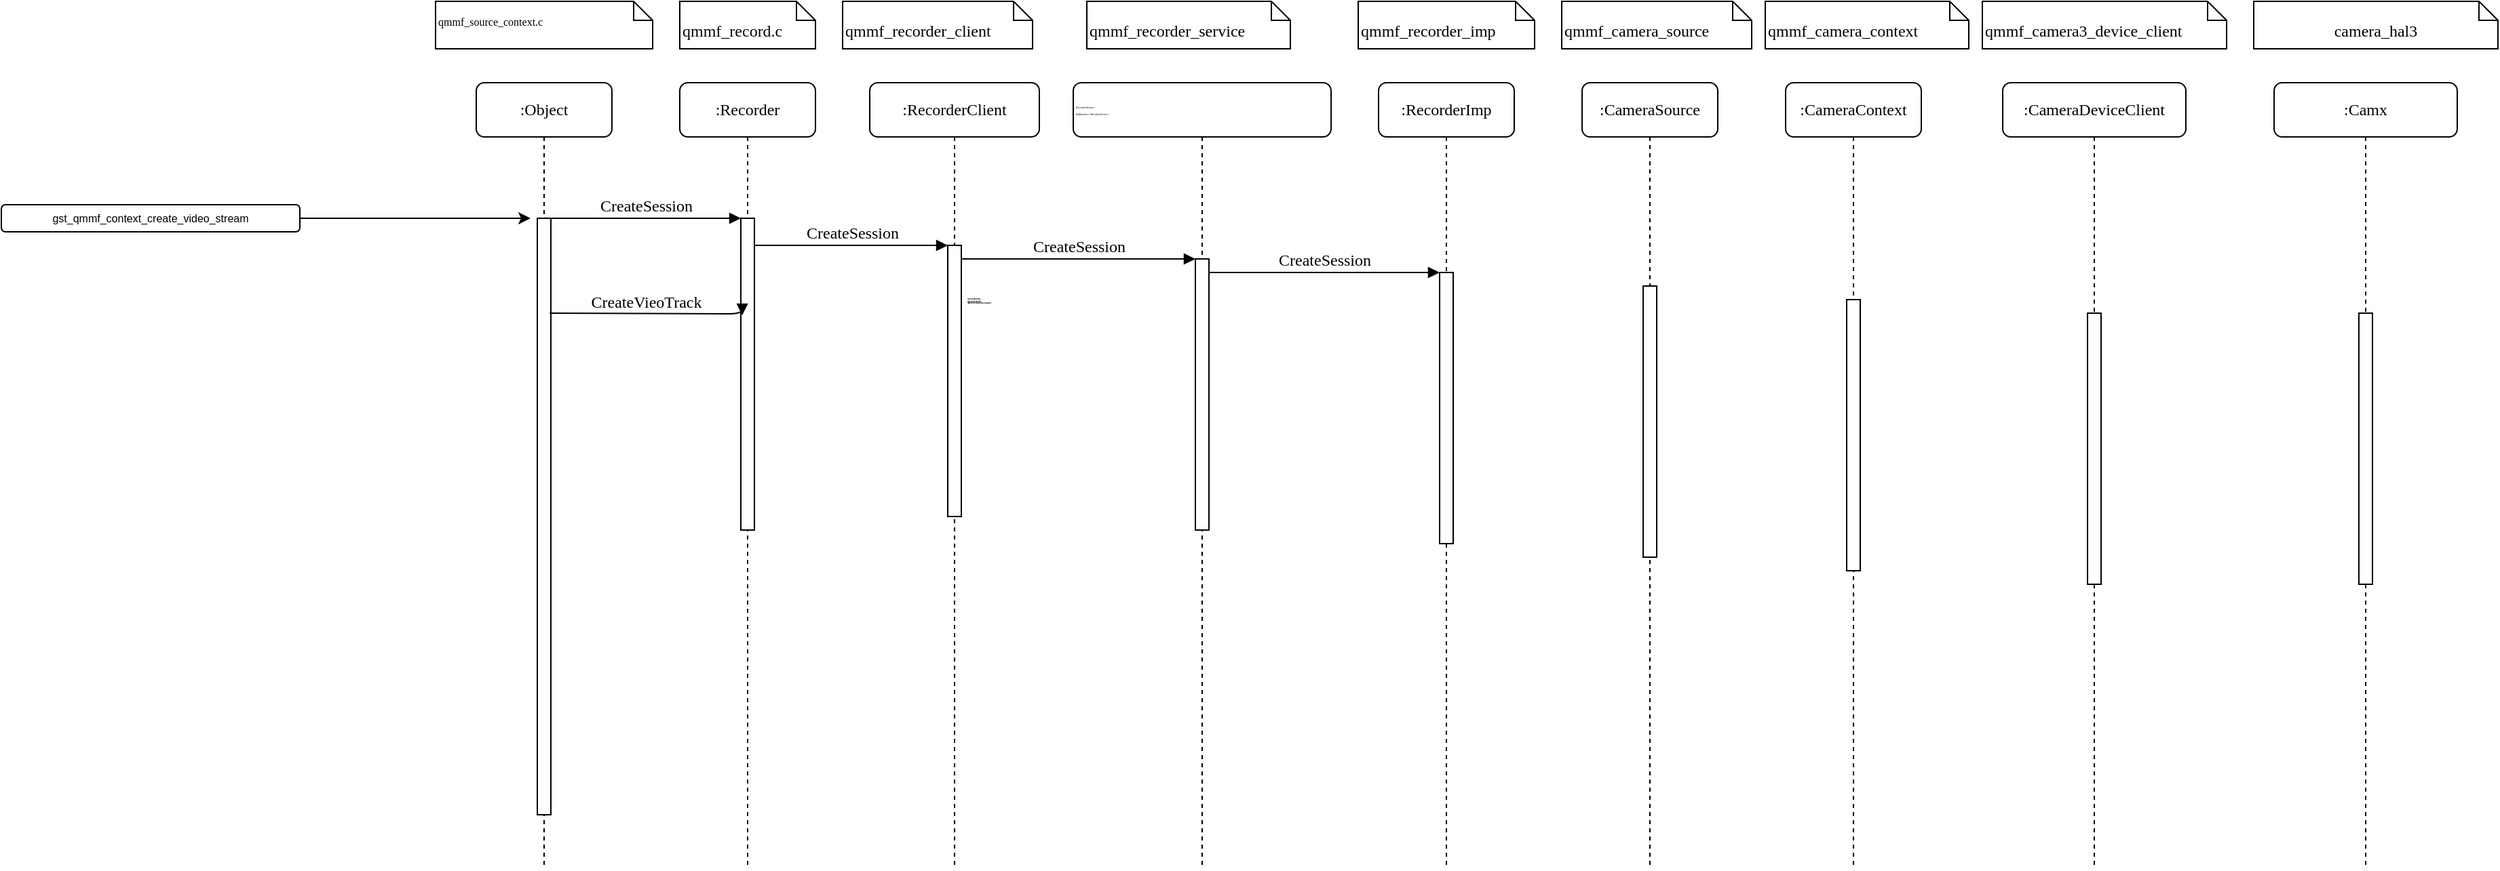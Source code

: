 <mxfile version="20.8.23" type="github">
  <diagram name="Page-1" id="13e1069c-82ec-6db2-03f1-153e76fe0fe0">
    <mxGraphModel dx="1783" dy="370" grid="1" gridSize="10" guides="1" tooltips="1" connect="1" arrows="1" fold="1" page="1" pageScale="1" pageWidth="1100" pageHeight="850" background="none" math="0" shadow="0">
      <root>
        <mxCell id="0" />
        <mxCell id="1" parent="0" />
        <mxCell id="7baba1c4bc27f4b0-2" value=":Recorder" style="shape=umlLifeline;perimeter=lifelinePerimeter;whiteSpace=wrap;html=1;container=1;collapsible=0;recursiveResize=0;outlineConnect=0;rounded=1;shadow=0;comic=0;labelBackgroundColor=none;strokeWidth=1;fontFamily=Verdana;fontSize=12;align=center;" parent="1" vertex="1">
          <mxGeometry x="-30" y="90" width="100" height="580" as="geometry" />
        </mxCell>
        <mxCell id="7baba1c4bc27f4b0-10" value="" style="html=1;points=[];perimeter=orthogonalPerimeter;rounded=0;shadow=0;comic=0;labelBackgroundColor=none;strokeWidth=1;fontFamily=Verdana;fontSize=12;align=center;" parent="7baba1c4bc27f4b0-2" vertex="1">
          <mxGeometry x="45" y="100" width="10" height="230" as="geometry" />
        </mxCell>
        <mxCell id="7baba1c4bc27f4b0-3" value=":RecorderClient" style="shape=umlLifeline;perimeter=lifelinePerimeter;whiteSpace=wrap;html=1;container=1;collapsible=0;recursiveResize=0;outlineConnect=0;rounded=1;shadow=0;comic=0;labelBackgroundColor=none;strokeWidth=1;fontFamily=Verdana;fontSize=12;align=center;" parent="1" vertex="1">
          <mxGeometry x="110" y="90" width="125" height="580" as="geometry" />
        </mxCell>
        <mxCell id="7baba1c4bc27f4b0-13" value="" style="html=1;points=[];perimeter=orthogonalPerimeter;rounded=0;shadow=0;comic=0;labelBackgroundColor=none;strokeWidth=1;fontFamily=Verdana;fontSize=12;align=center;" parent="7baba1c4bc27f4b0-3" vertex="1">
          <mxGeometry x="57.5" y="120" width="10" height="200" as="geometry" />
        </mxCell>
        <mxCell id="7baba1c4bc27f4b0-4" value="&lt;p style=&quot;font-size: 2px;&quot;&gt;RecorderService:&lt;/p&gt;&lt;p style=&quot;font-size: 2px;&quot;&gt;BnInterface&amp;lt;IRcoiderService&amp;gt;&lt;/p&gt;" style="shape=umlLifeline;perimeter=lifelinePerimeter;whiteSpace=wrap;html=1;container=1;collapsible=0;recursiveResize=0;outlineConnect=0;rounded=1;shadow=0;comic=0;labelBackgroundColor=none;strokeWidth=1;fontFamily=Verdana;fontSize=2;align=left;" parent="1" vertex="1">
          <mxGeometry x="260" y="90" width="190" height="580" as="geometry" />
        </mxCell>
        <mxCell id="iy7BLxSKBUo0kFP7QP4m-6" value="" style="html=1;points=[];perimeter=orthogonalPerimeter;rounded=0;shadow=0;comic=0;labelBackgroundColor=none;strokeWidth=1;fontFamily=Verdana;fontSize=12;align=center;" parent="7baba1c4bc27f4b0-4" vertex="1">
          <mxGeometry x="90" y="130" width="10" height="200" as="geometry" />
        </mxCell>
        <mxCell id="iy7BLxSKBUo0kFP7QP4m-10" value="CreateSession" style="html=1;verticalAlign=bottom;endArrow=block;labelBackgroundColor=none;fontFamily=Verdana;fontSize=12;edgeStyle=elbowEdgeStyle;elbow=vertical;entryX=0;entryY=0;entryDx=0;entryDy=0;entryPerimeter=0;" parent="7baba1c4bc27f4b0-4" target="iy7BLxSKBUo0kFP7QP4m-9" edge="1">
          <mxGeometry relative="1" as="geometry">
            <mxPoint x="100" y="140" as="sourcePoint" />
            <Array as="points" />
            <mxPoint x="285" y="140" as="targetPoint" />
            <mxPoint as="offset" />
          </mxGeometry>
        </mxCell>
        <mxCell id="7baba1c4bc27f4b0-8" value=":Object" style="shape=umlLifeline;perimeter=lifelinePerimeter;whiteSpace=wrap;html=1;container=1;collapsible=0;recursiveResize=0;outlineConnect=0;rounded=1;shadow=0;comic=0;labelBackgroundColor=none;strokeWidth=1;fontFamily=Verdana;fontSize=12;align=center;" parent="1" vertex="1">
          <mxGeometry x="-180" y="90" width="100" height="580" as="geometry" />
        </mxCell>
        <mxCell id="7baba1c4bc27f4b0-9" value="" style="html=1;points=[];perimeter=orthogonalPerimeter;rounded=0;shadow=0;comic=0;labelBackgroundColor=none;strokeWidth=1;fontFamily=Verdana;fontSize=12;align=center;" parent="7baba1c4bc27f4b0-8" vertex="1">
          <mxGeometry x="45" y="100" width="10" height="440" as="geometry" />
        </mxCell>
        <mxCell id="7baba1c4bc27f4b0-17" value="CreateSession" style="html=1;verticalAlign=bottom;endArrow=block;labelBackgroundColor=none;fontFamily=Verdana;fontSize=12;edgeStyle=elbowEdgeStyle;elbow=vertical;" parent="1" source="7baba1c4bc27f4b0-13" edge="1">
          <mxGeometry x="0.003" relative="1" as="geometry">
            <mxPoint x="510" y="220" as="sourcePoint" />
            <Array as="points" />
            <mxPoint x="350" y="220" as="targetPoint" />
            <mxPoint as="offset" />
          </mxGeometry>
        </mxCell>
        <mxCell id="7baba1c4bc27f4b0-11" value="CreateSession" style="html=1;verticalAlign=bottom;endArrow=block;entryX=0;entryY=0;labelBackgroundColor=none;fontFamily=Verdana;fontSize=12;edgeStyle=elbowEdgeStyle;elbow=vertical;" parent="1" source="7baba1c4bc27f4b0-9" target="7baba1c4bc27f4b0-10" edge="1">
          <mxGeometry relative="1" as="geometry">
            <mxPoint x="220" y="190" as="sourcePoint" />
            <mxPoint as="offset" />
          </mxGeometry>
        </mxCell>
        <mxCell id="7baba1c4bc27f4b0-14" value="CreateSession" style="html=1;verticalAlign=bottom;endArrow=block;entryX=0;entryY=0;labelBackgroundColor=none;fontFamily=Verdana;fontSize=12;edgeStyle=elbowEdgeStyle;elbow=vertical;" parent="1" source="7baba1c4bc27f4b0-10" target="7baba1c4bc27f4b0-13" edge="1">
          <mxGeometry relative="1" as="geometry">
            <mxPoint x="370" y="200" as="sourcePoint" />
            <mxPoint as="offset" />
          </mxGeometry>
        </mxCell>
        <mxCell id="7baba1c4bc27f4b0-40" value="&lt;br&gt;qmmf_source_context.c" style="shape=note;whiteSpace=wrap;html=1;size=14;verticalAlign=top;align=left;spacingTop=-6;rounded=0;shadow=0;comic=0;labelBackgroundColor=none;strokeWidth=1;fontFamily=Verdana;fontSize=8;" parent="1" vertex="1">
          <mxGeometry x="-210" y="30" width="160" height="35" as="geometry" />
        </mxCell>
        <mxCell id="7baba1c4bc27f4b0-41" value="&lt;br&gt;qmmf_record.c" style="shape=note;whiteSpace=wrap;html=1;size=14;verticalAlign=top;align=left;spacingTop=-6;rounded=0;shadow=0;comic=0;labelBackgroundColor=none;strokeWidth=1;fontFamily=Verdana;fontSize=12" parent="1" vertex="1">
          <mxGeometry x="-30" y="30" width="100" height="35" as="geometry" />
        </mxCell>
        <mxCell id="7baba1c4bc27f4b0-42" value="&lt;br&gt;qmmf_recorder_client" style="shape=note;whiteSpace=wrap;html=1;size=14;verticalAlign=top;align=left;spacingTop=-6;rounded=0;shadow=0;comic=0;labelBackgroundColor=none;strokeWidth=1;fontFamily=Verdana;fontSize=12" parent="1" vertex="1">
          <mxGeometry x="90" y="30" width="140" height="35" as="geometry" />
        </mxCell>
        <mxCell id="7baba1c4bc27f4b0-43" value="&lt;br&gt;qmmf_recorder_imp" style="shape=note;whiteSpace=wrap;html=1;size=14;verticalAlign=top;align=left;spacingTop=-6;rounded=0;shadow=0;comic=0;labelBackgroundColor=none;strokeWidth=1;fontFamily=Verdana;fontSize=12" parent="1" vertex="1">
          <mxGeometry x="470" y="30" width="130" height="35" as="geometry" />
        </mxCell>
        <mxCell id="iy7BLxSKBUo0kFP7QP4m-2" value="" style="edgeStyle=orthogonalEdgeStyle;rounded=0;orthogonalLoop=1;jettySize=auto;html=1;fontSize=8;" parent="1" source="iy7BLxSKBUo0kFP7QP4m-1" edge="1">
          <mxGeometry relative="1" as="geometry">
            <mxPoint x="-140" y="190" as="targetPoint" />
          </mxGeometry>
        </mxCell>
        <mxCell id="iy7BLxSKBUo0kFP7QP4m-1" value="&lt;font style=&quot;font-size: 8px;&quot;&gt;gst_qmmf_context_create_video_stream&lt;/font&gt;" style="rounded=1;whiteSpace=wrap;html=1;fontSize=5;" parent="1" vertex="1">
          <mxGeometry x="-530" y="180" width="220" height="20" as="geometry" />
        </mxCell>
        <mxCell id="iy7BLxSKBUo0kFP7QP4m-7" value="&lt;br&gt;qmmf_recorder_service" style="shape=note;whiteSpace=wrap;html=1;size=14;verticalAlign=top;align=left;spacingTop=-6;rounded=0;shadow=0;comic=0;labelBackgroundColor=none;strokeWidth=1;fontFamily=Verdana;fontSize=12" parent="1" vertex="1">
          <mxGeometry x="270" y="30" width="150" height="35" as="geometry" />
        </mxCell>
        <mxCell id="iy7BLxSKBUo0kFP7QP4m-8" value=":RecorderImp" style="shape=umlLifeline;perimeter=lifelinePerimeter;whiteSpace=wrap;html=1;container=1;collapsible=0;recursiveResize=0;outlineConnect=0;rounded=1;shadow=0;comic=0;labelBackgroundColor=none;strokeWidth=1;fontFamily=Verdana;fontSize=12;align=center;" parent="1" vertex="1">
          <mxGeometry x="485" y="90" width="100" height="580" as="geometry" />
        </mxCell>
        <mxCell id="iy7BLxSKBUo0kFP7QP4m-9" value="" style="html=1;points=[];perimeter=orthogonalPerimeter;rounded=0;shadow=0;comic=0;labelBackgroundColor=none;strokeWidth=1;fontFamily=Verdana;fontSize=12;align=center;" parent="iy7BLxSKBUo0kFP7QP4m-8" vertex="1">
          <mxGeometry x="45" y="140" width="10" height="200" as="geometry" />
        </mxCell>
        <mxCell id="iy7BLxSKBUo0kFP7QP4m-14" value="&lt;br&gt;qmmf_camera_source" style="shape=note;whiteSpace=wrap;html=1;size=14;verticalAlign=top;align=left;spacingTop=-6;rounded=0;shadow=0;comic=0;labelBackgroundColor=none;strokeWidth=1;fontFamily=Verdana;fontSize=12" parent="1" vertex="1">
          <mxGeometry x="620" y="30" width="140" height="35" as="geometry" />
        </mxCell>
        <mxCell id="iy7BLxSKBUo0kFP7QP4m-15" value=":CameraSource" style="shape=umlLifeline;perimeter=lifelinePerimeter;whiteSpace=wrap;html=1;container=1;collapsible=0;recursiveResize=0;outlineConnect=0;rounded=1;shadow=0;comic=0;labelBackgroundColor=none;strokeWidth=1;fontFamily=Verdana;fontSize=12;align=center;" parent="1" vertex="1">
          <mxGeometry x="635" y="90" width="100" height="580" as="geometry" />
        </mxCell>
        <mxCell id="iy7BLxSKBUo0kFP7QP4m-16" value="" style="html=1;points=[];perimeter=orthogonalPerimeter;rounded=0;shadow=0;comic=0;labelBackgroundColor=none;strokeWidth=1;fontFamily=Verdana;fontSize=12;align=center;" parent="iy7BLxSKBUo0kFP7QP4m-15" vertex="1">
          <mxGeometry x="45" y="150" width="10" height="200" as="geometry" />
        </mxCell>
        <mxCell id="iy7BLxSKBUo0kFP7QP4m-19" value="&lt;br&gt;qmmf_camera_context" style="shape=note;whiteSpace=wrap;html=1;size=14;verticalAlign=top;align=left;spacingTop=-6;rounded=0;shadow=0;comic=0;labelBackgroundColor=none;strokeWidth=1;fontFamily=Verdana;fontSize=12" parent="1" vertex="1">
          <mxGeometry x="770" y="30" width="150" height="35" as="geometry" />
        </mxCell>
        <mxCell id="iy7BLxSKBUo0kFP7QP4m-20" value=":CameraContext" style="shape=umlLifeline;perimeter=lifelinePerimeter;whiteSpace=wrap;html=1;container=1;collapsible=0;recursiveResize=0;outlineConnect=0;rounded=1;shadow=0;comic=0;labelBackgroundColor=none;strokeWidth=1;fontFamily=Verdana;fontSize=12;align=center;" parent="1" vertex="1">
          <mxGeometry x="785" y="90" width="100" height="580" as="geometry" />
        </mxCell>
        <mxCell id="iy7BLxSKBUo0kFP7QP4m-21" value="" style="html=1;points=[];perimeter=orthogonalPerimeter;rounded=0;shadow=0;comic=0;labelBackgroundColor=none;strokeWidth=1;fontFamily=Verdana;fontSize=12;align=center;" parent="iy7BLxSKBUo0kFP7QP4m-20" vertex="1">
          <mxGeometry x="45" y="160" width="10" height="200" as="geometry" />
        </mxCell>
        <mxCell id="iy7BLxSKBUo0kFP7QP4m-27" value="&lt;br&gt;qmmf_camera3_device_client" style="shape=note;whiteSpace=wrap;html=1;size=14;verticalAlign=top;align=left;spacingTop=-6;rounded=0;shadow=0;comic=0;labelBackgroundColor=none;strokeWidth=1;fontFamily=Verdana;fontSize=12" parent="1" vertex="1">
          <mxGeometry x="930" y="30" width="180" height="35" as="geometry" />
        </mxCell>
        <mxCell id="iy7BLxSKBUo0kFP7QP4m-28" value=":CameraDeviceClient" style="shape=umlLifeline;perimeter=lifelinePerimeter;whiteSpace=wrap;html=1;container=1;collapsible=0;recursiveResize=0;outlineConnect=0;rounded=1;shadow=0;comic=0;labelBackgroundColor=none;strokeWidth=1;fontFamily=Verdana;fontSize=12;align=center;" parent="1" vertex="1">
          <mxGeometry x="945" y="90" width="135" height="580" as="geometry" />
        </mxCell>
        <mxCell id="iy7BLxSKBUo0kFP7QP4m-29" value="" style="html=1;points=[];perimeter=orthogonalPerimeter;rounded=0;shadow=0;comic=0;labelBackgroundColor=none;strokeWidth=1;fontFamily=Verdana;fontSize=12;align=center;" parent="iy7BLxSKBUo0kFP7QP4m-28" vertex="1">
          <mxGeometry x="62.5" y="170" width="10" height="200" as="geometry" />
        </mxCell>
        <mxCell id="iy7BLxSKBUo0kFP7QP4m-31" value="&lt;br&gt;camera_hal3" style="shape=note;whiteSpace=wrap;html=1;size=14;verticalAlign=top;align=center;spacingTop=-6;rounded=0;shadow=0;comic=0;labelBackgroundColor=none;strokeWidth=1;fontFamily=Verdana;fontSize=12" parent="1" vertex="1">
          <mxGeometry x="1130" y="30" width="180" height="35" as="geometry" />
        </mxCell>
        <mxCell id="iy7BLxSKBUo0kFP7QP4m-32" value=":Camx" style="shape=umlLifeline;perimeter=lifelinePerimeter;whiteSpace=wrap;html=1;container=1;collapsible=0;recursiveResize=0;outlineConnect=0;rounded=1;shadow=0;comic=0;labelBackgroundColor=none;strokeWidth=1;fontFamily=Verdana;fontSize=12;align=center;" parent="1" vertex="1">
          <mxGeometry x="1145" y="90" width="135" height="580" as="geometry" />
        </mxCell>
        <mxCell id="iy7BLxSKBUo0kFP7QP4m-33" value="" style="html=1;points=[];perimeter=orthogonalPerimeter;rounded=0;shadow=0;comic=0;labelBackgroundColor=none;strokeWidth=1;fontFamily=Verdana;fontSize=12;align=center;" parent="iy7BLxSKBUo0kFP7QP4m-32" vertex="1">
          <mxGeometry x="62.5" y="170" width="10" height="200" as="geometry" />
        </mxCell>
        <mxCell id="vPmuzrURpGea25qz0iFI-11" value="ssessions_&lt;br&gt;保存所有的session" style="text;html=1;align=left;verticalAlign=middle;resizable=0;points=[];autosize=1;strokeColor=none;fillColor=none;fontSize=2;fontStyle=1" vertex="1" parent="1">
          <mxGeometry x="180" y="230" width="130" height="40" as="geometry" />
        </mxCell>
        <mxCell id="vPmuzrURpGea25qz0iFI-12" value="CreateVieoTrack" style="html=1;verticalAlign=bottom;endArrow=block;labelBackgroundColor=none;fontFamily=Verdana;fontSize=12;edgeStyle=elbowEdgeStyle;elbow=vertical;exitX=0.914;exitY=0.159;exitDx=0;exitDy=0;exitPerimeter=0;entryX=0.105;entryY=0.311;entryDx=0;entryDy=0;entryPerimeter=0;" edge="1" parent="1" source="7baba1c4bc27f4b0-9" target="7baba1c4bc27f4b0-10">
          <mxGeometry relative="1" as="geometry">
            <mxPoint x="-120" y="260" as="sourcePoint" />
            <mxPoint as="offset" />
            <mxPoint x="10" y="260" as="targetPoint" />
          </mxGeometry>
        </mxCell>
      </root>
    </mxGraphModel>
  </diagram>
</mxfile>
